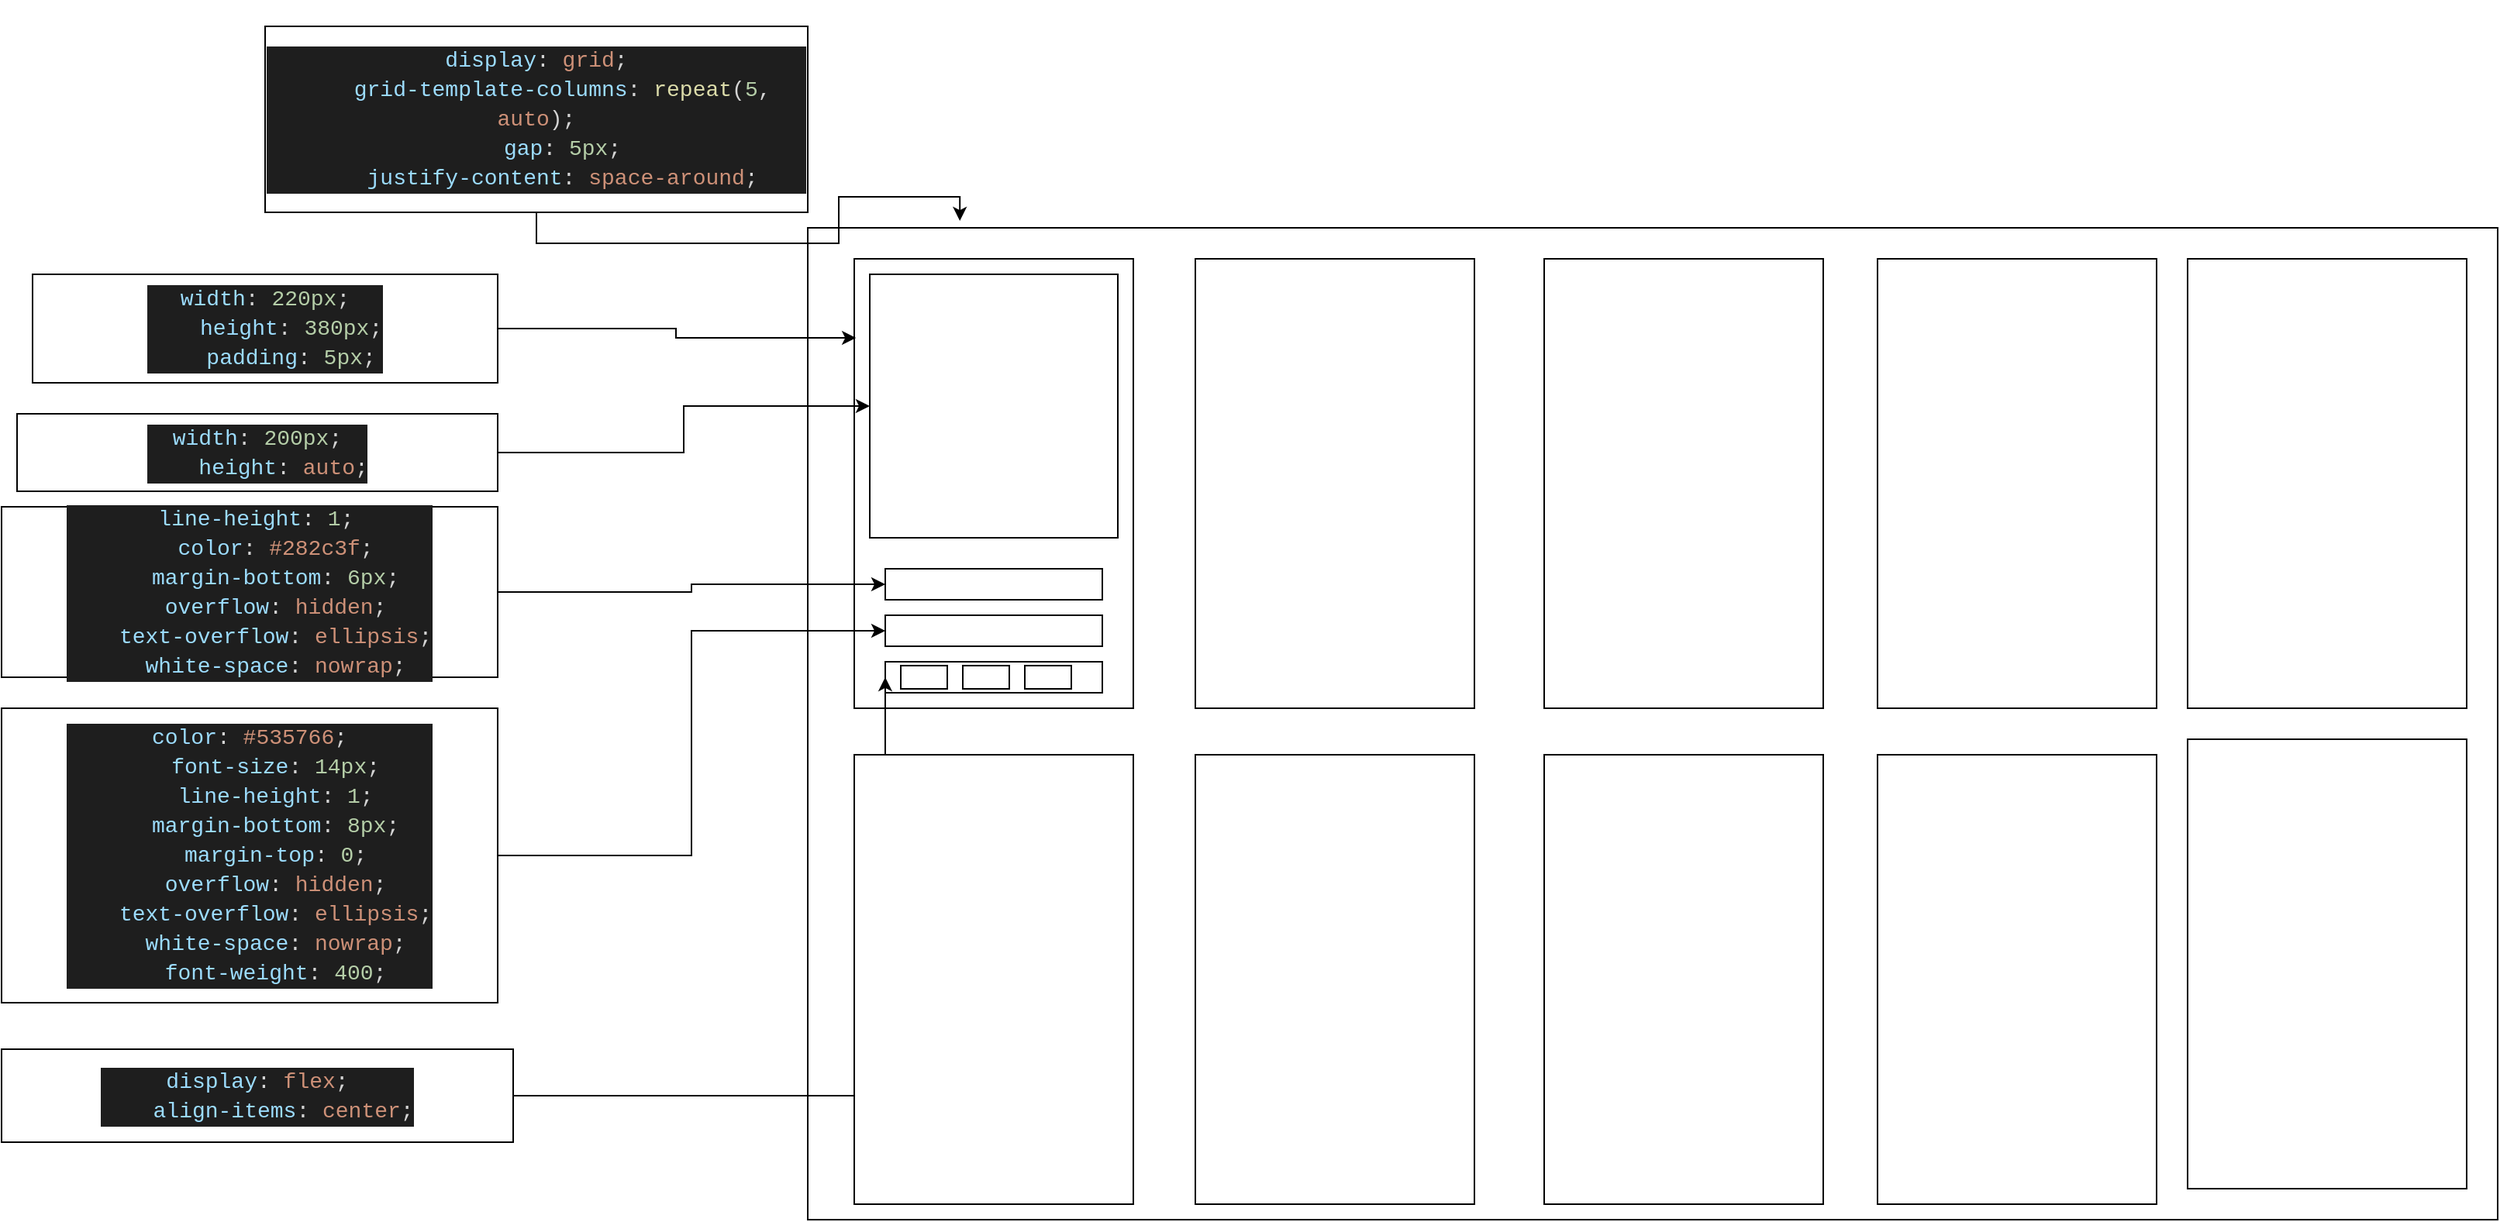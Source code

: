 <mxfile version="16.4.2" type="device"><diagram id="d6tlAyT4pI8XvAa1khDV" name="Page-1"><mxGraphModel dx="1958" dy="1550" grid="1" gridSize="10" guides="1" tooltips="1" connect="1" arrows="1" fold="1" page="1" pageScale="1" pageWidth="850" pageHeight="1100" math="0" shadow="0"><root><mxCell id="0"/><mxCell id="1" parent="0"/><mxCell id="dVC6EA0kdvckqv6hsh-r-19" value="" style="rounded=0;whiteSpace=wrap;html=1;" vertex="1" parent="1"><mxGeometry x="-100" y="220" width="160" height="90" as="geometry"/></mxCell><mxCell id="dVC6EA0kdvckqv6hsh-r-1" value="" style="rounded=0;whiteSpace=wrap;html=1;" vertex="1" parent="1"><mxGeometry x="-140" y="10" width="1090" height="640" as="geometry"/></mxCell><mxCell id="dVC6EA0kdvckqv6hsh-r-2" value="" style="rounded=0;whiteSpace=wrap;html=1;" vertex="1" parent="1"><mxGeometry x="-110" y="30" width="180" height="290" as="geometry"/></mxCell><mxCell id="dVC6EA0kdvckqv6hsh-r-3" value="" style="rounded=0;whiteSpace=wrap;html=1;" vertex="1" parent="1"><mxGeometry x="-100" y="40" width="160" height="170" as="geometry"/></mxCell><mxCell id="dVC6EA0kdvckqv6hsh-r-4" value="" style="rounded=0;whiteSpace=wrap;html=1;" vertex="1" parent="1"><mxGeometry x="-90" y="230" width="140" height="20" as="geometry"/></mxCell><mxCell id="dVC6EA0kdvckqv6hsh-r-5" value="" style="rounded=0;whiteSpace=wrap;html=1;" vertex="1" parent="1"><mxGeometry x="-90" y="260" width="140" height="20" as="geometry"/></mxCell><mxCell id="dVC6EA0kdvckqv6hsh-r-6" value="" style="rounded=0;whiteSpace=wrap;html=1;" vertex="1" parent="1"><mxGeometry x="-90" y="290" width="140" height="20" as="geometry"/></mxCell><mxCell id="dVC6EA0kdvckqv6hsh-r-7" value="" style="rounded=0;whiteSpace=wrap;html=1;" vertex="1" parent="1"><mxGeometry x="-80" y="292.5" width="30" height="15" as="geometry"/></mxCell><mxCell id="dVC6EA0kdvckqv6hsh-r-8" value="" style="rounded=0;whiteSpace=wrap;html=1;" vertex="1" parent="1"><mxGeometry x="-40" y="292.5" width="30" height="15" as="geometry"/></mxCell><mxCell id="dVC6EA0kdvckqv6hsh-r-9" value="" style="rounded=0;whiteSpace=wrap;html=1;" vertex="1" parent="1"><mxGeometry y="292.5" width="30" height="15" as="geometry"/></mxCell><mxCell id="dVC6EA0kdvckqv6hsh-r-11" style="edgeStyle=orthogonalEdgeStyle;rounded=0;orthogonalLoop=1;jettySize=auto;html=1;entryX=0.09;entryY=-0.007;entryDx=0;entryDy=0;entryPerimeter=0;" edge="1" parent="1" source="dVC6EA0kdvckqv6hsh-r-10" target="dVC6EA0kdvckqv6hsh-r-1"><mxGeometry relative="1" as="geometry"/></mxCell><mxCell id="dVC6EA0kdvckqv6hsh-r-10" value="&#10;&#10;&lt;div style=&quot;color: rgb(212, 212, 212); background-color: rgb(30, 30, 30); font-family: consolas, &amp;quot;courier new&amp;quot;, monospace; font-weight: normal; font-size: 14px; line-height: 19px;&quot;&gt;&lt;div&gt;&lt;span style=&quot;color: #9cdcfe&quot;&gt;display&lt;/span&gt;&lt;span style=&quot;color: #d4d4d4&quot;&gt;: &lt;/span&gt;&lt;span style=&quot;color: #ce9178&quot;&gt;grid&lt;/span&gt;&lt;span style=&quot;color: #d4d4d4&quot;&gt;;&lt;/span&gt;&lt;/div&gt;&lt;div&gt;&lt;span style=&quot;color: #d4d4d4&quot;&gt;&amp;nbsp; &amp;nbsp; &lt;/span&gt;&lt;span style=&quot;color: #9cdcfe&quot;&gt;grid-template-columns&lt;/span&gt;&lt;span style=&quot;color: #d4d4d4&quot;&gt;: &lt;/span&gt;&lt;span style=&quot;color: #dcdcaa&quot;&gt;repeat&lt;/span&gt;&lt;span style=&quot;color: #d4d4d4&quot;&gt;(&lt;/span&gt;&lt;span style=&quot;color: #b5cea8&quot;&gt;5&lt;/span&gt;&lt;span style=&quot;color: #d4d4d4&quot;&gt;, &lt;/span&gt;&lt;span style=&quot;color: #ce9178&quot;&gt;auto&lt;/span&gt;&lt;span style=&quot;color: #d4d4d4&quot;&gt;);&lt;/span&gt;&lt;/div&gt;&lt;div&gt;&lt;span style=&quot;color: #d4d4d4&quot;&gt;&amp;nbsp; &amp;nbsp; &lt;/span&gt;&lt;span style=&quot;color: #9cdcfe&quot;&gt;gap&lt;/span&gt;&lt;span style=&quot;color: #d4d4d4&quot;&gt;: &lt;/span&gt;&lt;span style=&quot;color: #b5cea8&quot;&gt;5px&lt;/span&gt;&lt;span style=&quot;color: #d4d4d4&quot;&gt;;&lt;/span&gt;&lt;/div&gt;&lt;div&gt;&lt;span style=&quot;color: #d4d4d4&quot;&gt;&amp;nbsp; &amp;nbsp; &lt;/span&gt;&lt;span style=&quot;color: #9cdcfe&quot;&gt;justify-content&lt;/span&gt;&lt;span style=&quot;color: #d4d4d4&quot;&gt;: &lt;/span&gt;&lt;span style=&quot;color: #ce9178&quot;&gt;space-around&lt;/span&gt;&lt;span style=&quot;color: #d4d4d4&quot;&gt;;&lt;/span&gt;&lt;/div&gt;&lt;/div&gt;&#10;&#10;" style="rounded=0;whiteSpace=wrap;html=1;" vertex="1" parent="1"><mxGeometry x="-490" y="-120" width="350" height="120" as="geometry"/></mxCell><mxCell id="dVC6EA0kdvckqv6hsh-r-14" style="edgeStyle=orthogonalEdgeStyle;rounded=0;orthogonalLoop=1;jettySize=auto;html=1;exitX=1;exitY=0.5;exitDx=0;exitDy=0;entryX=0.006;entryY=0.176;entryDx=0;entryDy=0;entryPerimeter=0;" edge="1" parent="1" source="dVC6EA0kdvckqv6hsh-r-13" target="dVC6EA0kdvckqv6hsh-r-2"><mxGeometry relative="1" as="geometry"/></mxCell><mxCell id="dVC6EA0kdvckqv6hsh-r-13" value="&#10;&#10;&lt;div style=&quot;color: rgb(212, 212, 212); background-color: rgb(30, 30, 30); font-family: consolas, &amp;quot;courier new&amp;quot;, monospace; font-weight: normal; font-size: 14px; line-height: 19px;&quot;&gt;&lt;div&gt;&lt;span style=&quot;color: #9cdcfe&quot;&gt;width&lt;/span&gt;&lt;span style=&quot;color: #d4d4d4&quot;&gt;: &lt;/span&gt;&lt;span style=&quot;color: #b5cea8&quot;&gt;220px&lt;/span&gt;&lt;span style=&quot;color: #d4d4d4&quot;&gt;;&lt;/span&gt;&lt;/div&gt;&lt;div&gt;&lt;span style=&quot;color: #d4d4d4&quot;&gt;&amp;nbsp; &amp;nbsp; &lt;/span&gt;&lt;span style=&quot;color: #9cdcfe&quot;&gt;height&lt;/span&gt;&lt;span style=&quot;color: #d4d4d4&quot;&gt;: &lt;/span&gt;&lt;span style=&quot;color: #b5cea8&quot;&gt;380px&lt;/span&gt;&lt;span style=&quot;color: #d4d4d4&quot;&gt;;&lt;/span&gt;&lt;/div&gt;&lt;div&gt;&lt;span style=&quot;color: #d4d4d4&quot;&gt;&amp;nbsp; &amp;nbsp; &lt;/span&gt;&lt;span style=&quot;color: #9cdcfe&quot;&gt;padding&lt;/span&gt;&lt;span style=&quot;color: #d4d4d4&quot;&gt;: &lt;/span&gt;&lt;span style=&quot;color: #b5cea8&quot;&gt;5px&lt;/span&gt;&lt;span style=&quot;color: #d4d4d4&quot;&gt;;&lt;/span&gt;&lt;/div&gt;&lt;/div&gt;&#10;&#10;" style="rounded=0;whiteSpace=wrap;html=1;" vertex="1" parent="1"><mxGeometry x="-640" y="40" width="300" height="70" as="geometry"/></mxCell><mxCell id="dVC6EA0kdvckqv6hsh-r-18" style="edgeStyle=orthogonalEdgeStyle;rounded=0;orthogonalLoop=1;jettySize=auto;html=1;exitX=1;exitY=0.5;exitDx=0;exitDy=0;" edge="1" parent="1" source="dVC6EA0kdvckqv6hsh-r-15" target="dVC6EA0kdvckqv6hsh-r-3"><mxGeometry relative="1" as="geometry"/></mxCell><mxCell id="dVC6EA0kdvckqv6hsh-r-15" value="&#10;&#10;&lt;div style=&quot;color: rgb(212, 212, 212); background-color: rgb(30, 30, 30); font-family: consolas, &amp;quot;courier new&amp;quot;, monospace; font-weight: normal; font-size: 14px; line-height: 19px;&quot;&gt;&lt;div&gt;&lt;span style=&quot;color: #9cdcfe&quot;&gt;width&lt;/span&gt;&lt;span style=&quot;color: #d4d4d4&quot;&gt;: &lt;/span&gt;&lt;span style=&quot;color: #b5cea8&quot;&gt;200px&lt;/span&gt;&lt;span style=&quot;color: #d4d4d4&quot;&gt;;&lt;/span&gt;&lt;/div&gt;&lt;div&gt;&lt;span style=&quot;color: #d4d4d4&quot;&gt;&amp;nbsp; &amp;nbsp; &lt;/span&gt;&lt;span style=&quot;color: #9cdcfe&quot;&gt;height&lt;/span&gt;&lt;span style=&quot;color: #d4d4d4&quot;&gt;: &lt;/span&gt;&lt;span style=&quot;color: #ce9178&quot;&gt;auto&lt;/span&gt;&lt;span style=&quot;color: #d4d4d4&quot;&gt;;&lt;/span&gt;&lt;/div&gt;&lt;/div&gt;&#10;&#10;" style="rounded=0;whiteSpace=wrap;html=1;" vertex="1" parent="1"><mxGeometry x="-650" y="130" width="310" height="50" as="geometry"/></mxCell><mxCell id="dVC6EA0kdvckqv6hsh-r-21" style="edgeStyle=orthogonalEdgeStyle;rounded=0;orthogonalLoop=1;jettySize=auto;html=1;exitX=1;exitY=0.5;exitDx=0;exitDy=0;entryX=0;entryY=0.5;entryDx=0;entryDy=0;" edge="1" parent="1" source="dVC6EA0kdvckqv6hsh-r-20" target="dVC6EA0kdvckqv6hsh-r-4"><mxGeometry relative="1" as="geometry"/></mxCell><mxCell id="dVC6EA0kdvckqv6hsh-r-20" value="&#10;&#10;&lt;div style=&quot;color: rgb(212, 212, 212); background-color: rgb(30, 30, 30); font-family: consolas, &amp;quot;courier new&amp;quot;, monospace; font-weight: normal; font-size: 14px; line-height: 19px;&quot;&gt;&lt;div&gt;&lt;span style=&quot;color: #d4d4d4&quot;&gt;&amp;nbsp;&lt;/span&gt;&lt;span style=&quot;color: #9cdcfe&quot;&gt;line-height&lt;/span&gt;&lt;span style=&quot;color: #d4d4d4&quot;&gt;: &lt;/span&gt;&lt;span style=&quot;color: #b5cea8&quot;&gt;1&lt;/span&gt;&lt;span style=&quot;color: #d4d4d4&quot;&gt;;&lt;/span&gt;&lt;/div&gt;&lt;div&gt;&lt;span style=&quot;color: #d4d4d4&quot;&gt;&amp;nbsp; &amp;nbsp; &lt;/span&gt;&lt;span style=&quot;color: #9cdcfe&quot;&gt;color&lt;/span&gt;&lt;span style=&quot;color: #d4d4d4&quot;&gt;: &lt;/span&gt;&lt;span style=&quot;color: #ce9178&quot;&gt;#282c3f&lt;/span&gt;&lt;span style=&quot;color: #d4d4d4&quot;&gt;;&lt;/span&gt;&lt;/div&gt;&lt;div&gt;&lt;span style=&quot;color: #d4d4d4&quot;&gt;&amp;nbsp; &amp;nbsp; &lt;/span&gt;&lt;span style=&quot;color: #9cdcfe&quot;&gt;margin-bottom&lt;/span&gt;&lt;span style=&quot;color: #d4d4d4&quot;&gt;: &lt;/span&gt;&lt;span style=&quot;color: #b5cea8&quot;&gt;6px&lt;/span&gt;&lt;span style=&quot;color: #d4d4d4&quot;&gt;;&lt;/span&gt;&lt;/div&gt;&lt;div&gt;&lt;span style=&quot;color: #d4d4d4&quot;&gt;&amp;nbsp; &amp;nbsp; &lt;/span&gt;&lt;span style=&quot;color: #9cdcfe&quot;&gt;overflow&lt;/span&gt;&lt;span style=&quot;color: #d4d4d4&quot;&gt;: &lt;/span&gt;&lt;span style=&quot;color: #ce9178&quot;&gt;hidden&lt;/span&gt;&lt;span style=&quot;color: #d4d4d4&quot;&gt;;&lt;/span&gt;&lt;/div&gt;&lt;div&gt;&lt;span style=&quot;color: #d4d4d4&quot;&gt;&amp;nbsp; &amp;nbsp; &lt;/span&gt;&lt;span style=&quot;color: #9cdcfe&quot;&gt;text-overflow&lt;/span&gt;&lt;span style=&quot;color: #d4d4d4&quot;&gt;: &lt;/span&gt;&lt;span style=&quot;color: #ce9178&quot;&gt;ellipsis&lt;/span&gt;&lt;span style=&quot;color: #d4d4d4&quot;&gt;;&lt;/span&gt;&lt;/div&gt;&lt;div&gt;&lt;span style=&quot;color: #d4d4d4&quot;&gt;&amp;nbsp; &amp;nbsp; &lt;/span&gt;&lt;span style=&quot;color: #9cdcfe&quot;&gt;white-space&lt;/span&gt;&lt;span style=&quot;color: #d4d4d4&quot;&gt;: &lt;/span&gt;&lt;span style=&quot;color: #ce9178&quot;&gt;nowrap&lt;/span&gt;&lt;span style=&quot;color: #d4d4d4&quot;&gt;;&lt;/span&gt;&lt;/div&gt;&lt;/div&gt;&#10;&#10;" style="rounded=0;whiteSpace=wrap;html=1;" vertex="1" parent="1"><mxGeometry x="-660" y="190" width="320" height="110" as="geometry"/></mxCell><mxCell id="dVC6EA0kdvckqv6hsh-r-23" style="edgeStyle=orthogonalEdgeStyle;rounded=0;orthogonalLoop=1;jettySize=auto;html=1;exitX=1;exitY=0.5;exitDx=0;exitDy=0;entryX=0;entryY=0.5;entryDx=0;entryDy=0;" edge="1" parent="1" source="dVC6EA0kdvckqv6hsh-r-22" target="dVC6EA0kdvckqv6hsh-r-5"><mxGeometry relative="1" as="geometry"/></mxCell><mxCell id="dVC6EA0kdvckqv6hsh-r-22" value="&#10;&#10;&lt;div style=&quot;color: rgb(212, 212, 212); background-color: rgb(30, 30, 30); font-family: consolas, &amp;quot;courier new&amp;quot;, monospace; font-weight: normal; font-size: 14px; line-height: 19px;&quot;&gt;&lt;div&gt;&lt;span style=&quot;color: #9cdcfe&quot;&gt;color&lt;/span&gt;&lt;span style=&quot;color: #d4d4d4&quot;&gt;: &lt;/span&gt;&lt;span style=&quot;color: #ce9178&quot;&gt;#535766&lt;/span&gt;&lt;span style=&quot;color: #d4d4d4&quot;&gt;;&lt;/span&gt;&lt;/div&gt;&lt;div&gt;&lt;span style=&quot;color: #d4d4d4&quot;&gt;&amp;nbsp; &amp;nbsp; &lt;/span&gt;&lt;span style=&quot;color: #9cdcfe&quot;&gt;font-size&lt;/span&gt;&lt;span style=&quot;color: #d4d4d4&quot;&gt;: &lt;/span&gt;&lt;span style=&quot;color: #b5cea8&quot;&gt;14px&lt;/span&gt;&lt;span style=&quot;color: #d4d4d4&quot;&gt;;&lt;/span&gt;&lt;/div&gt;&lt;div&gt;&lt;span style=&quot;color: #d4d4d4&quot;&gt;&amp;nbsp; &amp;nbsp; &lt;/span&gt;&lt;span style=&quot;color: #9cdcfe&quot;&gt;line-height&lt;/span&gt;&lt;span style=&quot;color: #d4d4d4&quot;&gt;: &lt;/span&gt;&lt;span style=&quot;color: #b5cea8&quot;&gt;1&lt;/span&gt;&lt;span style=&quot;color: #d4d4d4&quot;&gt;;&lt;/span&gt;&lt;/div&gt;&lt;div&gt;&lt;span style=&quot;color: #d4d4d4&quot;&gt;&amp;nbsp; &amp;nbsp; &lt;/span&gt;&lt;span style=&quot;color: #9cdcfe&quot;&gt;margin-bottom&lt;/span&gt;&lt;span style=&quot;color: #d4d4d4&quot;&gt;: &lt;/span&gt;&lt;span style=&quot;color: #b5cea8&quot;&gt;8px&lt;/span&gt;&lt;span style=&quot;color: #d4d4d4&quot;&gt;;&lt;/span&gt;&lt;/div&gt;&lt;div&gt;&lt;span style=&quot;color: #d4d4d4&quot;&gt;&amp;nbsp; &amp;nbsp; &lt;/span&gt;&lt;span style=&quot;color: #9cdcfe&quot;&gt;margin-top&lt;/span&gt;&lt;span style=&quot;color: #d4d4d4&quot;&gt;: &lt;/span&gt;&lt;span style=&quot;color: #b5cea8&quot;&gt;0&lt;/span&gt;&lt;span style=&quot;color: #d4d4d4&quot;&gt;;&lt;/span&gt;&lt;/div&gt;&lt;div&gt;&lt;span style=&quot;color: #d4d4d4&quot;&gt;&amp;nbsp; &amp;nbsp; &lt;/span&gt;&lt;span style=&quot;color: #9cdcfe&quot;&gt;overflow&lt;/span&gt;&lt;span style=&quot;color: #d4d4d4&quot;&gt;: &lt;/span&gt;&lt;span style=&quot;color: #ce9178&quot;&gt;hidden&lt;/span&gt;&lt;span style=&quot;color: #d4d4d4&quot;&gt;;&lt;/span&gt;&lt;/div&gt;&lt;div&gt;&lt;span style=&quot;color: #d4d4d4&quot;&gt;&amp;nbsp; &amp;nbsp; &lt;/span&gt;&lt;span style=&quot;color: #9cdcfe&quot;&gt;text-overflow&lt;/span&gt;&lt;span style=&quot;color: #d4d4d4&quot;&gt;: &lt;/span&gt;&lt;span style=&quot;color: #ce9178&quot;&gt;ellipsis&lt;/span&gt;&lt;span style=&quot;color: #d4d4d4&quot;&gt;;&lt;/span&gt;&lt;/div&gt;&lt;div&gt;&lt;span style=&quot;color: #d4d4d4&quot;&gt;&amp;nbsp; &amp;nbsp; &lt;/span&gt;&lt;span style=&quot;color: #9cdcfe&quot;&gt;white-space&lt;/span&gt;&lt;span style=&quot;color: #d4d4d4&quot;&gt;: &lt;/span&gt;&lt;span style=&quot;color: #ce9178&quot;&gt;nowrap&lt;/span&gt;&lt;span style=&quot;color: #d4d4d4&quot;&gt;;&lt;/span&gt;&lt;/div&gt;&lt;div&gt;&lt;span style=&quot;color: #d4d4d4&quot;&gt;&amp;nbsp; &amp;nbsp; &lt;/span&gt;&lt;span style=&quot;color: #9cdcfe&quot;&gt;font-weight&lt;/span&gt;&lt;span style=&quot;color: #d4d4d4&quot;&gt;: &lt;/span&gt;&lt;span style=&quot;color: #b5cea8&quot;&gt;400&lt;/span&gt;&lt;span style=&quot;color: #d4d4d4&quot;&gt;;&lt;/span&gt;&lt;/div&gt;&lt;/div&gt;&#10;&#10;" style="rounded=0;whiteSpace=wrap;html=1;" vertex="1" parent="1"><mxGeometry x="-660" y="320" width="320" height="190" as="geometry"/></mxCell><mxCell id="dVC6EA0kdvckqv6hsh-r-25" style="edgeStyle=orthogonalEdgeStyle;rounded=0;orthogonalLoop=1;jettySize=auto;html=1;exitX=1;exitY=0.5;exitDx=0;exitDy=0;entryX=0.111;entryY=0.931;entryDx=0;entryDy=0;entryPerimeter=0;" edge="1" parent="1" source="dVC6EA0kdvckqv6hsh-r-24" target="dVC6EA0kdvckqv6hsh-r-2"><mxGeometry relative="1" as="geometry"/></mxCell><mxCell id="dVC6EA0kdvckqv6hsh-r-24" value="&#10;&#10;&lt;div style=&quot;color: rgb(212, 212, 212); background-color: rgb(30, 30, 30); font-family: consolas, &amp;quot;courier new&amp;quot;, monospace; font-weight: normal; font-size: 14px; line-height: 19px;&quot;&gt;&lt;div&gt;&lt;span style=&quot;color: #9cdcfe&quot;&gt;display&lt;/span&gt;&lt;span style=&quot;color: #d4d4d4&quot;&gt;: &lt;/span&gt;&lt;span style=&quot;color: #ce9178&quot;&gt;flex&lt;/span&gt;&lt;span style=&quot;color: #d4d4d4&quot;&gt;;&lt;/span&gt;&lt;/div&gt;&lt;div&gt;&lt;span style=&quot;color: #d4d4d4&quot;&gt;&amp;nbsp; &amp;nbsp; &lt;/span&gt;&lt;span style=&quot;color: #9cdcfe&quot;&gt;align-items&lt;/span&gt;&lt;span style=&quot;color: #d4d4d4&quot;&gt;: &lt;/span&gt;&lt;span style=&quot;color: #ce9178&quot;&gt;center&lt;/span&gt;&lt;span style=&quot;color: #d4d4d4&quot;&gt;;&lt;/span&gt;&lt;/div&gt;&lt;/div&gt;&#10;&#10;" style="rounded=0;whiteSpace=wrap;html=1;" vertex="1" parent="1"><mxGeometry x="-660" y="540" width="330" height="60" as="geometry"/></mxCell><mxCell id="dVC6EA0kdvckqv6hsh-r-26" value="" style="rounded=0;whiteSpace=wrap;html=1;" vertex="1" parent="1"><mxGeometry x="110" y="30" width="180" height="290" as="geometry"/></mxCell><mxCell id="dVC6EA0kdvckqv6hsh-r-27" value="" style="rounded=0;whiteSpace=wrap;html=1;" vertex="1" parent="1"><mxGeometry x="335" y="30" width="180" height="290" as="geometry"/></mxCell><mxCell id="dVC6EA0kdvckqv6hsh-r-28" value="" style="rounded=0;whiteSpace=wrap;html=1;" vertex="1" parent="1"><mxGeometry x="550" y="30" width="180" height="290" as="geometry"/></mxCell><mxCell id="dVC6EA0kdvckqv6hsh-r-29" value="" style="rounded=0;whiteSpace=wrap;html=1;" vertex="1" parent="1"><mxGeometry x="750" y="30" width="180" height="290" as="geometry"/></mxCell><mxCell id="dVC6EA0kdvckqv6hsh-r-30" value="" style="rounded=0;whiteSpace=wrap;html=1;" vertex="1" parent="1"><mxGeometry x="750" y="340" width="180" height="290" as="geometry"/></mxCell><mxCell id="dVC6EA0kdvckqv6hsh-r-31" value="" style="rounded=0;whiteSpace=wrap;html=1;" vertex="1" parent="1"><mxGeometry x="550" y="350" width="180" height="290" as="geometry"/></mxCell><mxCell id="dVC6EA0kdvckqv6hsh-r-32" value="" style="rounded=0;whiteSpace=wrap;html=1;" vertex="1" parent="1"><mxGeometry x="335" y="350" width="180" height="290" as="geometry"/></mxCell><mxCell id="dVC6EA0kdvckqv6hsh-r-33" value="" style="rounded=0;whiteSpace=wrap;html=1;" vertex="1" parent="1"><mxGeometry x="110" y="350" width="180" height="290" as="geometry"/></mxCell><mxCell id="dVC6EA0kdvckqv6hsh-r-34" value="" style="rounded=0;whiteSpace=wrap;html=1;" vertex="1" parent="1"><mxGeometry x="-110" y="350" width="180" height="290" as="geometry"/></mxCell></root></mxGraphModel></diagram></mxfile>